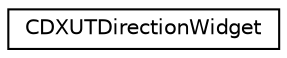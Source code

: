 digraph G
{
  edge [fontname="Helvetica",fontsize="10",labelfontname="Helvetica",labelfontsize="10"];
  node [fontname="Helvetica",fontsize="10",shape=record];
  rankdir="LR";
  Node1 [label="CDXUTDirectionWidget",height=0.2,width=0.4,color="black", fillcolor="white", style="filled",URL="$class_c_d_x_u_t_direction_widget.html"];
}
